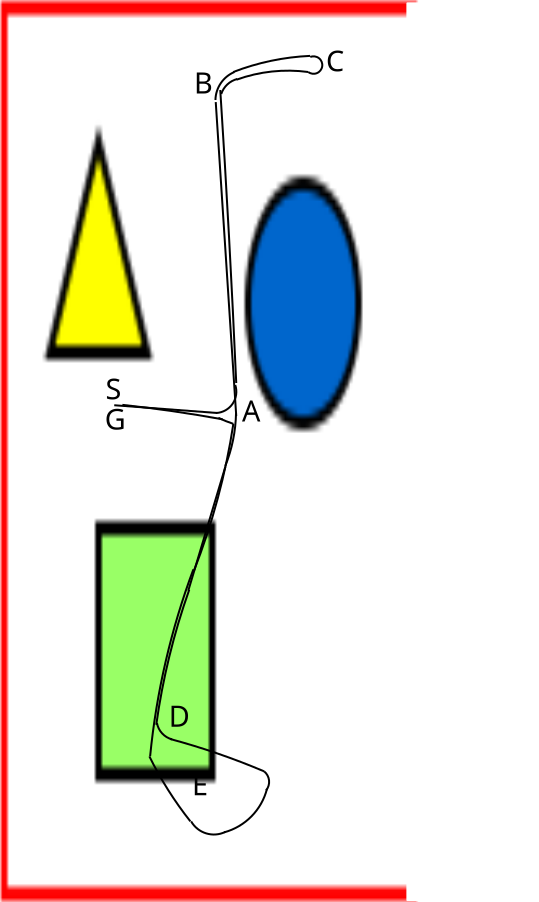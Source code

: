 <?xml version="1.0" encoding="UTF-8"?>
<dia:diagram xmlns:dia="http://www.lysator.liu.se/~alla/dia/">
  <dia:layer name="背景" visible="true">
    <dia:object type="Standard - Image" version="0" id="O0">
      <dia:attribute name="obj_pos">
        <dia:point val="0,0"/>
      </dia:attribute>
      <dia:attribute name="obj_bb">
        <dia:rectangle val="-0.1,-0.1;20.9,45.1"/>
      </dia:attribute>
      <dia:attribute name="elem_corner">
        <dia:point val="0,0"/>
      </dia:attribute>
      <dia:attribute name="elem_width">
        <dia:real val="20.8"/>
      </dia:attribute>
      <dia:attribute name="elem_height">
        <dia:real val="45"/>
      </dia:attribute>
      <dia:attribute name="border_width">
        <dia:real val="0.2"/>
      </dia:attribute>
      <dia:attribute name="draw_border">
        <dia:boolean val="false"/>
      </dia:attribute>
      <dia:attribute name="keep_aspect">
        <dia:boolean val="true"/>
      </dia:attribute>
      <dia:attribute name="file">
        <dia:string>#uec.png#</dia:string>
      </dia:attribute>
    </dia:object>
  </dia:layer>
  <dia:layer name="新しいレイヤ 1" visible="true">
    <dia:object type="Standard - Line" version="0" id="O1">
      <dia:attribute name="obj_pos">
        <dia:point val="5.662,20.212"/>
      </dia:attribute>
      <dia:attribute name="obj_bb">
        <dia:rectangle val="5.609,20.159;10.866,20.654"/>
      </dia:attribute>
      <dia:attribute name="conn_endpoints">
        <dia:point val="5.662,20.212"/>
        <dia:point val="10.812,20.6"/>
      </dia:attribute>
      <dia:attribute name="numcp">
        <dia:int val="1"/>
      </dia:attribute>
    </dia:object>
    <dia:object type="Standard - Arc" version="0" id="O2">
      <dia:attribute name="obj_pos">
        <dia:point val="11.713,19.2"/>
      </dia:attribute>
      <dia:attribute name="obj_bb">
        <dia:rectangle val="10.693,19.131;11.817,20.669"/>
      </dia:attribute>
      <dia:attribute name="conn_endpoints">
        <dia:point val="11.713,19.2"/>
        <dia:point val="10.762,20.6"/>
      </dia:attribute>
      <dia:attribute name="curve_distance">
        <dia:real val="-0.418"/>
      </dia:attribute>
    </dia:object>
    <dia:object type="Standard - Arc" version="0" id="O3">
      <dia:attribute name="obj_pos">
        <dia:point val="10.963,4.45"/>
      </dia:attribute>
      <dia:attribute name="obj_bb">
        <dia:rectangle val="10.91,4.397;11.815,19.153"/>
      </dia:attribute>
      <dia:attribute name="conn_endpoints">
        <dia:point val="10.963,4.45"/>
        <dia:point val="11.762,19.1"/>
      </dia:attribute>
      <dia:attribute name="curve_distance">
        <dia:real val="-0.038"/>
      </dia:attribute>
    </dia:object>
    <dia:object type="Standard - Arc" version="0" id="O4">
      <dia:attribute name="obj_pos">
        <dia:point val="11.812,3.9"/>
      </dia:attribute>
      <dia:attribute name="obj_bb">
        <dia:rectangle val="10.942,3.829;11.883,4.721"/>
      </dia:attribute>
      <dia:attribute name="conn_endpoints">
        <dia:point val="11.812,3.9"/>
        <dia:point val="11.012,4.65"/>
      </dia:attribute>
      <dia:attribute name="curve_distance">
        <dia:real val="0.14"/>
      </dia:attribute>
    </dia:object>
    <dia:object type="Standard - Arc" version="0" id="O5">
      <dia:attribute name="obj_pos">
        <dia:point val="15.363,3.55"/>
      </dia:attribute>
      <dia:attribute name="obj_bb">
        <dia:rectangle val="11.722,3.433;15.418,3.99"/>
      </dia:attribute>
      <dia:attribute name="conn_endpoints">
        <dia:point val="15.363,3.55"/>
        <dia:point val="11.777,3.934"/>
      </dia:attribute>
      <dia:attribute name="curve_distance">
        <dia:real val="0.217"/>
      </dia:attribute>
    </dia:object>
    <dia:object type="Standard - Arc" version="0" id="O6">
      <dia:attribute name="obj_pos">
        <dia:point val="15.463,2.8"/>
      </dia:attribute>
      <dia:attribute name="obj_bb">
        <dia:rectangle val="15.306,2.717;16.115,3.69"/>
      </dia:attribute>
      <dia:attribute name="conn_endpoints">
        <dia:point val="15.463,2.8"/>
        <dia:point val="15.363,3.55"/>
      </dia:attribute>
      <dia:attribute name="curve_distance">
        <dia:real val="-0.654"/>
      </dia:attribute>
    </dia:object>
    <dia:object type="Standard - Arc" version="0" id="O7">
      <dia:attribute name="obj_pos">
        <dia:point val="15.457,2.744"/>
      </dia:attribute>
      <dia:attribute name="obj_bb">
        <dia:rectangle val="11.553,2.685;15.516,3.609"/>
      </dia:attribute>
      <dia:attribute name="conn_endpoints">
        <dia:point val="15.457,2.744"/>
        <dia:point val="11.613,3.55"/>
      </dia:attribute>
      <dia:attribute name="curve_distance">
        <dia:real val="0.159"/>
      </dia:attribute>
    </dia:object>
    <dia:object type="Standard - Arc" version="0" id="O8">
      <dia:attribute name="obj_pos">
        <dia:point val="11.672,3.549"/>
      </dia:attribute>
      <dia:attribute name="obj_bb">
        <dia:rectangle val="10.652,3.48;11.741,5.019"/>
      </dia:attribute>
      <dia:attribute name="conn_endpoints">
        <dia:point val="11.672,3.549"/>
        <dia:point val="10.722,4.949"/>
      </dia:attribute>
      <dia:attribute name="curve_distance">
        <dia:real val="0.25"/>
      </dia:attribute>
    </dia:object>
    <dia:object type="Standard - Arc" version="0" id="O9">
      <dia:attribute name="obj_pos">
        <dia:point val="10.737,5.054"/>
      </dia:attribute>
      <dia:attribute name="obj_bb">
        <dia:rectangle val="10.684,5.001;11.816,20.803"/>
      </dia:attribute>
      <dia:attribute name="conn_endpoints">
        <dia:point val="10.737,5.054"/>
        <dia:point val="11.762,20.75"/>
      </dia:attribute>
      <dia:attribute name="curve_distance">
        <dia:real val="-0.003"/>
      </dia:attribute>
    </dia:object>
    <dia:object type="Standard - Arc" version="0" id="O10">
      <dia:attribute name="obj_pos">
        <dia:point val="11.752,20.609"/>
      </dia:attribute>
      <dia:attribute name="obj_bb">
        <dia:rectangle val="11.153,20.55;11.811,23.309"/>
      </dia:attribute>
      <dia:attribute name="conn_endpoints">
        <dia:point val="11.752,20.609"/>
        <dia:point val="11.213,23.25"/>
      </dia:attribute>
      <dia:attribute name="curve_distance">
        <dia:real val="-0.122"/>
      </dia:attribute>
    </dia:object>
    <dia:object type="Standard - Arc" version="0" id="O11">
      <dia:attribute name="obj_pos">
        <dia:point val="11.217,23.289"/>
      </dia:attribute>
      <dia:attribute name="obj_bb">
        <dia:rectangle val="9.3,23.227;11.279,29.55"/>
      </dia:attribute>
      <dia:attribute name="conn_endpoints">
        <dia:point val="11.217,23.289"/>
        <dia:point val="9.363,29.488"/>
      </dia:attribute>
      <dia:attribute name="curve_distance">
        <dia:real val="-0.002"/>
      </dia:attribute>
    </dia:object>
    <dia:object type="Standard - Arc" version="0" id="O12">
      <dia:attribute name="obj_pos">
        <dia:point val="7.763,36.188"/>
      </dia:attribute>
      <dia:attribute name="obj_bb">
        <dia:rectangle val="7.702,29.377;9.473,36.248"/>
      </dia:attribute>
      <dia:attribute name="conn_endpoints">
        <dia:point val="7.763,36.188"/>
        <dia:point val="9.412,29.438"/>
      </dia:attribute>
      <dia:attribute name="curve_distance">
        <dia:real val="-0.176"/>
      </dia:attribute>
    </dia:object>
    <dia:object type="Standard - Arc" version="0" id="O13">
      <dia:attribute name="obj_pos">
        <dia:point val="8.552,36.919"/>
      </dia:attribute>
      <dia:attribute name="obj_bb">
        <dia:rectangle val="7.726,36.029;8.622,36.99"/>
      </dia:attribute>
      <dia:attribute name="conn_endpoints">
        <dia:point val="8.552,36.919"/>
        <dia:point val="7.797,36.099"/>
      </dia:attribute>
      <dia:attribute name="curve_distance">
        <dia:real val="-0.162"/>
      </dia:attribute>
    </dia:object>
    <dia:object type="Standard - Arc" version="0" id="O14">
      <dia:attribute name="obj_pos">
        <dia:point val="13.156,38.518"/>
      </dia:attribute>
      <dia:attribute name="obj_bb">
        <dia:rectangle val="8.388,36.835;13.22,38.581"/>
      </dia:attribute>
      <dia:attribute name="conn_endpoints">
        <dia:point val="13.156,38.518"/>
        <dia:point val="8.451,36.898"/>
      </dia:attribute>
      <dia:attribute name="curve_distance">
        <dia:real val="0.086"/>
      </dia:attribute>
    </dia:object>
    <dia:object type="Standard - Arc" version="0" id="O15">
      <dia:attribute name="obj_pos">
        <dia:point val="13.256,39.468"/>
      </dia:attribute>
      <dia:attribute name="obj_bb">
        <dia:rectangle val="13.101,38.463;13.457,39.523"/>
      </dia:attribute>
      <dia:attribute name="conn_endpoints">
        <dia:point val="13.256,39.468"/>
        <dia:point val="13.156,38.518"/>
      </dia:attribute>
      <dia:attribute name="curve_distance">
        <dia:real val="0.198"/>
      </dia:attribute>
    </dia:object>
    <dia:object type="Standard - Arc" version="0" id="O16">
      <dia:attribute name="obj_pos">
        <dia:point val="11.156,41.568"/>
      </dia:attribute>
      <dia:attribute name="obj_bb">
        <dia:rectangle val="11.085,39.321;13.37,41.639"/>
      </dia:attribute>
      <dia:attribute name="conn_endpoints">
        <dia:point val="11.156,41.568"/>
        <dia:point val="13.3,39.391"/>
      </dia:attribute>
      <dia:attribute name="curve_distance">
        <dia:real val="0.413"/>
      </dia:attribute>
    </dia:object>
    <dia:object type="Standard - Arc" version="0" id="O17">
      <dia:attribute name="obj_pos">
        <dia:point val="9.506,41.018"/>
      </dia:attribute>
      <dia:attribute name="obj_bb">
        <dia:rectangle val="9.443,40.955;11.277,41.727"/>
      </dia:attribute>
      <dia:attribute name="conn_endpoints">
        <dia:point val="9.506,41.018"/>
        <dia:point val="11.215,41.546"/>
      </dia:attribute>
      <dia:attribute name="curve_distance">
        <dia:real val="0.352"/>
      </dia:attribute>
    </dia:object>
    <dia:object type="Standard - Arc" version="0" id="O18">
      <dia:attribute name="obj_pos">
        <dia:point val="9.469,41.018"/>
      </dia:attribute>
      <dia:attribute name="obj_bb">
        <dia:rectangle val="7.35,37.699;9.537,41.087"/>
      </dia:attribute>
      <dia:attribute name="conn_endpoints">
        <dia:point val="9.469,41.018"/>
        <dia:point val="7.419,37.768"/>
      </dia:attribute>
      <dia:attribute name="curve_distance">
        <dia:real val="-0.103"/>
      </dia:attribute>
    </dia:object>
    <dia:object type="Standard - Arc" version="0" id="O19">
      <dia:attribute name="obj_pos">
        <dia:point val="9.619,28.418"/>
      </dia:attribute>
      <dia:attribute name="obj_bb">
        <dia:rectangle val="7.397,28.358;9.679,37.816"/>
      </dia:attribute>
      <dia:attribute name="conn_endpoints">
        <dia:point val="9.619,28.418"/>
        <dia:point val="7.457,37.756"/>
      </dia:attribute>
      <dia:attribute name="curve_distance">
        <dia:real val="0.311"/>
      </dia:attribute>
    </dia:object>
    <dia:object type="Standard - Arc" version="0" id="O20">
      <dia:attribute name="obj_pos">
        <dia:point val="11.618,21.143"/>
      </dia:attribute>
      <dia:attribute name="obj_bb">
        <dia:rectangle val="9.582,21.081;11.68,28.558"/>
      </dia:attribute>
      <dia:attribute name="conn_endpoints">
        <dia:point val="11.618,21.143"/>
        <dia:point val="9.644,28.496"/>
      </dia:attribute>
      <dia:attribute name="curve_distance">
        <dia:real val="-0.212"/>
      </dia:attribute>
    </dia:object>
    <dia:object type="Standard - Arc" version="0" id="O21">
      <dia:attribute name="obj_pos">
        <dia:point val="10.868,20.843"/>
      </dia:attribute>
      <dia:attribute name="obj_bb">
        <dia:rectangle val="10.803,20.778;11.684,21.208"/>
      </dia:attribute>
      <dia:attribute name="conn_endpoints">
        <dia:point val="10.868,20.843"/>
        <dia:point val="11.618,21.143"/>
      </dia:attribute>
      <dia:attribute name="curve_distance">
        <dia:real val="0.012"/>
      </dia:attribute>
    </dia:object>
    <dia:object type="Standard - Arc" version="0" id="O22">
      <dia:attribute name="obj_pos">
        <dia:point val="11.085,20.918"/>
      </dia:attribute>
      <dia:attribute name="obj_bb">
        <dia:rectangle val="6.012,20.136;11.142,20.974"/>
      </dia:attribute>
      <dia:attribute name="conn_endpoints">
        <dia:point val="11.085,20.918"/>
        <dia:point val="6.069,20.193"/>
      </dia:attribute>
      <dia:attribute name="curve_distance">
        <dia:real val="0.047"/>
      </dia:attribute>
    </dia:object>
    <dia:object type="Standard - Text" version="1" id="O23">
      <dia:attribute name="obj_pos">
        <dia:point val="5.219,19.93"/>
      </dia:attribute>
      <dia:attribute name="obj_bb">
        <dia:rectangle val="5.219,18.78;6.009,20.745"/>
      </dia:attribute>
      <dia:attribute name="text">
        <dia:composite type="text">
          <dia:attribute name="string">
            <dia:string>#S#</dia:string>
          </dia:attribute>
          <dia:attribute name="font">
            <dia:font family="sans" style="0" name="Helvetica"/>
          </dia:attribute>
          <dia:attribute name="height">
            <dia:real val="1.8"/>
          </dia:attribute>
          <dia:attribute name="pos">
            <dia:point val="5.219,19.93"/>
          </dia:attribute>
          <dia:attribute name="color">
            <dia:color val="#000000"/>
          </dia:attribute>
          <dia:attribute name="alignment">
            <dia:enum val="0"/>
          </dia:attribute>
        </dia:composite>
      </dia:attribute>
      <dia:attribute name="valign">
        <dia:enum val="3"/>
      </dia:attribute>
    </dia:object>
    <dia:object type="Standard - Text" version="1" id="O24">
      <dia:attribute name="obj_pos">
        <dia:point val="5.184,21.435"/>
      </dia:attribute>
      <dia:attribute name="obj_bb">
        <dia:rectangle val="5.184,20.285;6.076,22.25"/>
      </dia:attribute>
      <dia:attribute name="text">
        <dia:composite type="text">
          <dia:attribute name="string">
            <dia:string>#G#</dia:string>
          </dia:attribute>
          <dia:attribute name="font">
            <dia:font family="sans" style="0" name="Helvetica"/>
          </dia:attribute>
          <dia:attribute name="height">
            <dia:real val="1.8"/>
          </dia:attribute>
          <dia:attribute name="pos">
            <dia:point val="5.184,21.435"/>
          </dia:attribute>
          <dia:attribute name="color">
            <dia:color val="#000000"/>
          </dia:attribute>
          <dia:attribute name="alignment">
            <dia:enum val="0"/>
          </dia:attribute>
        </dia:composite>
      </dia:attribute>
      <dia:attribute name="valign">
        <dia:enum val="3"/>
      </dia:attribute>
    </dia:object>
    <dia:object type="Standard - Box" version="0" id="O25">
      <dia:attribute name="obj_pos">
        <dia:point val="20.319,0.118"/>
      </dia:attribute>
      <dia:attribute name="obj_bb">
        <dia:rectangle val="20.268,0.068;21.718,45.005"/>
      </dia:attribute>
      <dia:attribute name="elem_corner">
        <dia:point val="20.319,0.118"/>
      </dia:attribute>
      <dia:attribute name="elem_width">
        <dia:real val="1.35"/>
      </dia:attribute>
      <dia:attribute name="elem_height">
        <dia:real val="44.837"/>
      </dia:attribute>
      <dia:attribute name="border_color">
        <dia:color val="#ffffff"/>
      </dia:attribute>
      <dia:attribute name="show_background">
        <dia:boolean val="true"/>
      </dia:attribute>
      <dia:attribute name="corner_radius">
        <dia:real val="1.175e-38"/>
      </dia:attribute>
    </dia:object>
  </dia:layer>
  <dia:layer name="新しいレイヤ 1" visible="true">
    <dia:object type="Standard - Text" version="1" id="O26">
      <dia:attribute name="obj_pos">
        <dia:point val="12.05,21.025"/>
      </dia:attribute>
      <dia:attribute name="obj_bb">
        <dia:rectangle val="12.017,19.842;12.88,21.906"/>
      </dia:attribute>
      <dia:attribute name="text">
        <dia:composite type="text">
          <dia:attribute name="string">
            <dia:string>#A#</dia:string>
          </dia:attribute>
          <dia:attribute name="font">
            <dia:font family="sans" style="0" name="Helvetica"/>
          </dia:attribute>
          <dia:attribute name="height">
            <dia:real val="1.8"/>
          </dia:attribute>
          <dia:attribute name="pos">
            <dia:point val="12.05,21.025"/>
          </dia:attribute>
          <dia:attribute name="color">
            <dia:color val="#000000"/>
          </dia:attribute>
          <dia:attribute name="alignment">
            <dia:enum val="0"/>
          </dia:attribute>
        </dia:composite>
      </dia:attribute>
      <dia:attribute name="valign">
        <dia:enum val="3"/>
      </dia:attribute>
    </dia:object>
    <dia:object type="Standard - Text" version="1" id="O27">
      <dia:attribute name="obj_pos">
        <dia:point val="9.645,4.626"/>
      </dia:attribute>
      <dia:attribute name="obj_bb">
        <dia:rectangle val="9.612,3.443;10.48,5.507"/>
      </dia:attribute>
      <dia:attribute name="text">
        <dia:composite type="text">
          <dia:attribute name="string">
            <dia:string>#B#</dia:string>
          </dia:attribute>
          <dia:attribute name="font">
            <dia:font family="sans" style="0" name="Helvetica"/>
          </dia:attribute>
          <dia:attribute name="height">
            <dia:real val="1.8"/>
          </dia:attribute>
          <dia:attribute name="pos">
            <dia:point val="9.645,4.626"/>
          </dia:attribute>
          <dia:attribute name="color">
            <dia:color val="#000000"/>
          </dia:attribute>
          <dia:attribute name="alignment">
            <dia:enum val="0"/>
          </dia:attribute>
        </dia:composite>
      </dia:attribute>
      <dia:attribute name="valign">
        <dia:enum val="3"/>
      </dia:attribute>
    </dia:object>
    <dia:object type="Standard - Text" version="1" id="O28">
      <dia:attribute name="obj_pos">
        <dia:point val="16.245,3.53"/>
      </dia:attribute>
      <dia:attribute name="obj_bb">
        <dia:rectangle val="16.212,2.347;17.117,4.411"/>
      </dia:attribute>
      <dia:attribute name="text">
        <dia:composite type="text">
          <dia:attribute name="string">
            <dia:string>#C#</dia:string>
          </dia:attribute>
          <dia:attribute name="font">
            <dia:font family="sans" style="0" name="Helvetica"/>
          </dia:attribute>
          <dia:attribute name="height">
            <dia:real val="1.8"/>
          </dia:attribute>
          <dia:attribute name="pos">
            <dia:point val="16.245,3.53"/>
          </dia:attribute>
          <dia:attribute name="color">
            <dia:color val="#000000"/>
          </dia:attribute>
          <dia:attribute name="alignment">
            <dia:enum val="0"/>
          </dia:attribute>
        </dia:composite>
      </dia:attribute>
      <dia:attribute name="valign">
        <dia:enum val="3"/>
      </dia:attribute>
    </dia:object>
    <dia:object type="Standard - Text" version="1" id="O29">
      <dia:attribute name="obj_pos">
        <dia:point val="8.39,36.287"/>
      </dia:attribute>
      <dia:attribute name="obj_bb">
        <dia:rectangle val="8.39,35.104;9.273,37.168"/>
      </dia:attribute>
      <dia:attribute name="text">
        <dia:composite type="text">
          <dia:attribute name="string">
            <dia:string>#D#</dia:string>
          </dia:attribute>
          <dia:attribute name="font">
            <dia:font family="sans" style="0" name="Helvetica"/>
          </dia:attribute>
          <dia:attribute name="height">
            <dia:real val="1.8"/>
          </dia:attribute>
          <dia:attribute name="pos">
            <dia:point val="8.39,36.287"/>
          </dia:attribute>
          <dia:attribute name="color">
            <dia:color val="#000000"/>
          </dia:attribute>
          <dia:attribute name="alignment">
            <dia:enum val="0"/>
          </dia:attribute>
        </dia:composite>
      </dia:attribute>
      <dia:attribute name="valign">
        <dia:enum val="3"/>
      </dia:attribute>
    </dia:object>
    <dia:object type="Standard - Text" version="1" id="O30">
      <dia:attribute name="obj_pos">
        <dia:point val="9.545,39.707"/>
      </dia:attribute>
      <dia:attribute name="obj_bb">
        <dia:rectangle val="9.512,38.524;10.287,40.588"/>
      </dia:attribute>
      <dia:attribute name="text">
        <dia:composite type="text">
          <dia:attribute name="string">
            <dia:string>#E#</dia:string>
          </dia:attribute>
          <dia:attribute name="font">
            <dia:font family="sans" style="0" name="Helvetica"/>
          </dia:attribute>
          <dia:attribute name="height">
            <dia:real val="1.8"/>
          </dia:attribute>
          <dia:attribute name="pos">
            <dia:point val="9.545,39.707"/>
          </dia:attribute>
          <dia:attribute name="color">
            <dia:color val="#000000"/>
          </dia:attribute>
          <dia:attribute name="alignment">
            <dia:enum val="0"/>
          </dia:attribute>
        </dia:composite>
      </dia:attribute>
      <dia:attribute name="valign">
        <dia:enum val="3"/>
      </dia:attribute>
    </dia:object>
  </dia:layer>
</dia:diagram>
